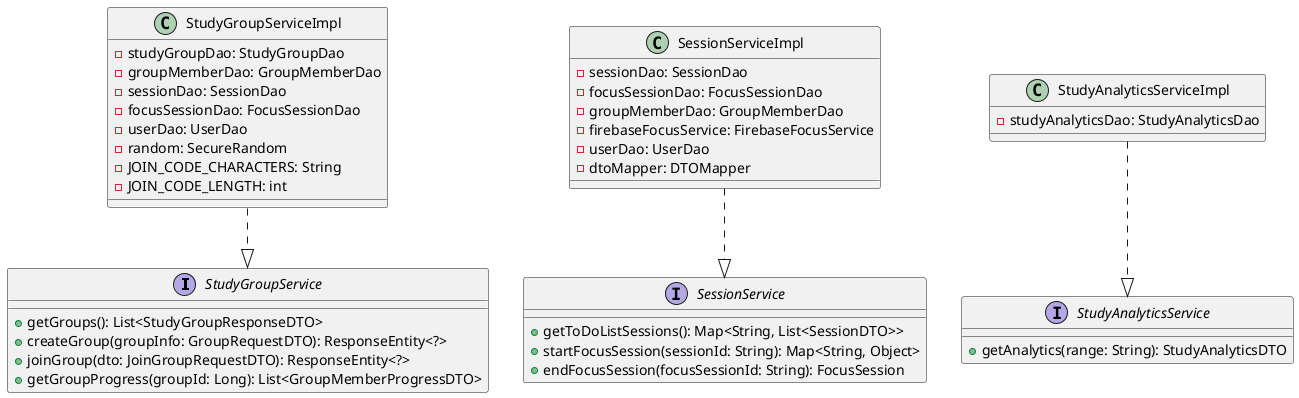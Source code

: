 @startuml

interface StudyGroupService {
    + getGroups(): List<StudyGroupResponseDTO>
    + createGroup(groupInfo: GroupRequestDTO): ResponseEntity<?>
    + joinGroup(dto: JoinGroupRequestDTO): ResponseEntity<?>
    + getGroupProgress(groupId: Long): List<GroupMemberProgressDTO>
}

interface SessionService {
    + getToDoListSessions(): Map<String, List<SessionDTO>>
    + startFocusSession(sessionId: String): Map<String, Object>
    + endFocusSession(focusSessionId: String): FocusSession
}

interface StudyAnalyticsService {
    + getAnalytics(range: String): StudyAnalyticsDTO
}

class StudyGroupServiceImpl {
    - studyGroupDao: StudyGroupDao
    - groupMemberDao: GroupMemberDao
    - sessionDao: SessionDao
    - focusSessionDao: FocusSessionDao
    - userDao: UserDao
    - random: SecureRandom
    - JOIN_CODE_CHARACTERS: String
    - JOIN_CODE_LENGTH: int
}

class SessionServiceImpl {
    - sessionDao: SessionDao
    - focusSessionDao: FocusSessionDao
    - groupMemberDao: GroupMemberDao
    - firebaseFocusService: FirebaseFocusService
    - userDao: UserDao
    - dtoMapper: DTOMapper
}

class StudyAnalyticsServiceImpl {
    - studyAnalyticsDao: StudyAnalyticsDao
}

StudyGroupServiceImpl ..|> StudyGroupService
SessionServiceImpl ..|> SessionService
StudyAnalyticsServiceImpl ..|> StudyAnalyticsService

@enduml
